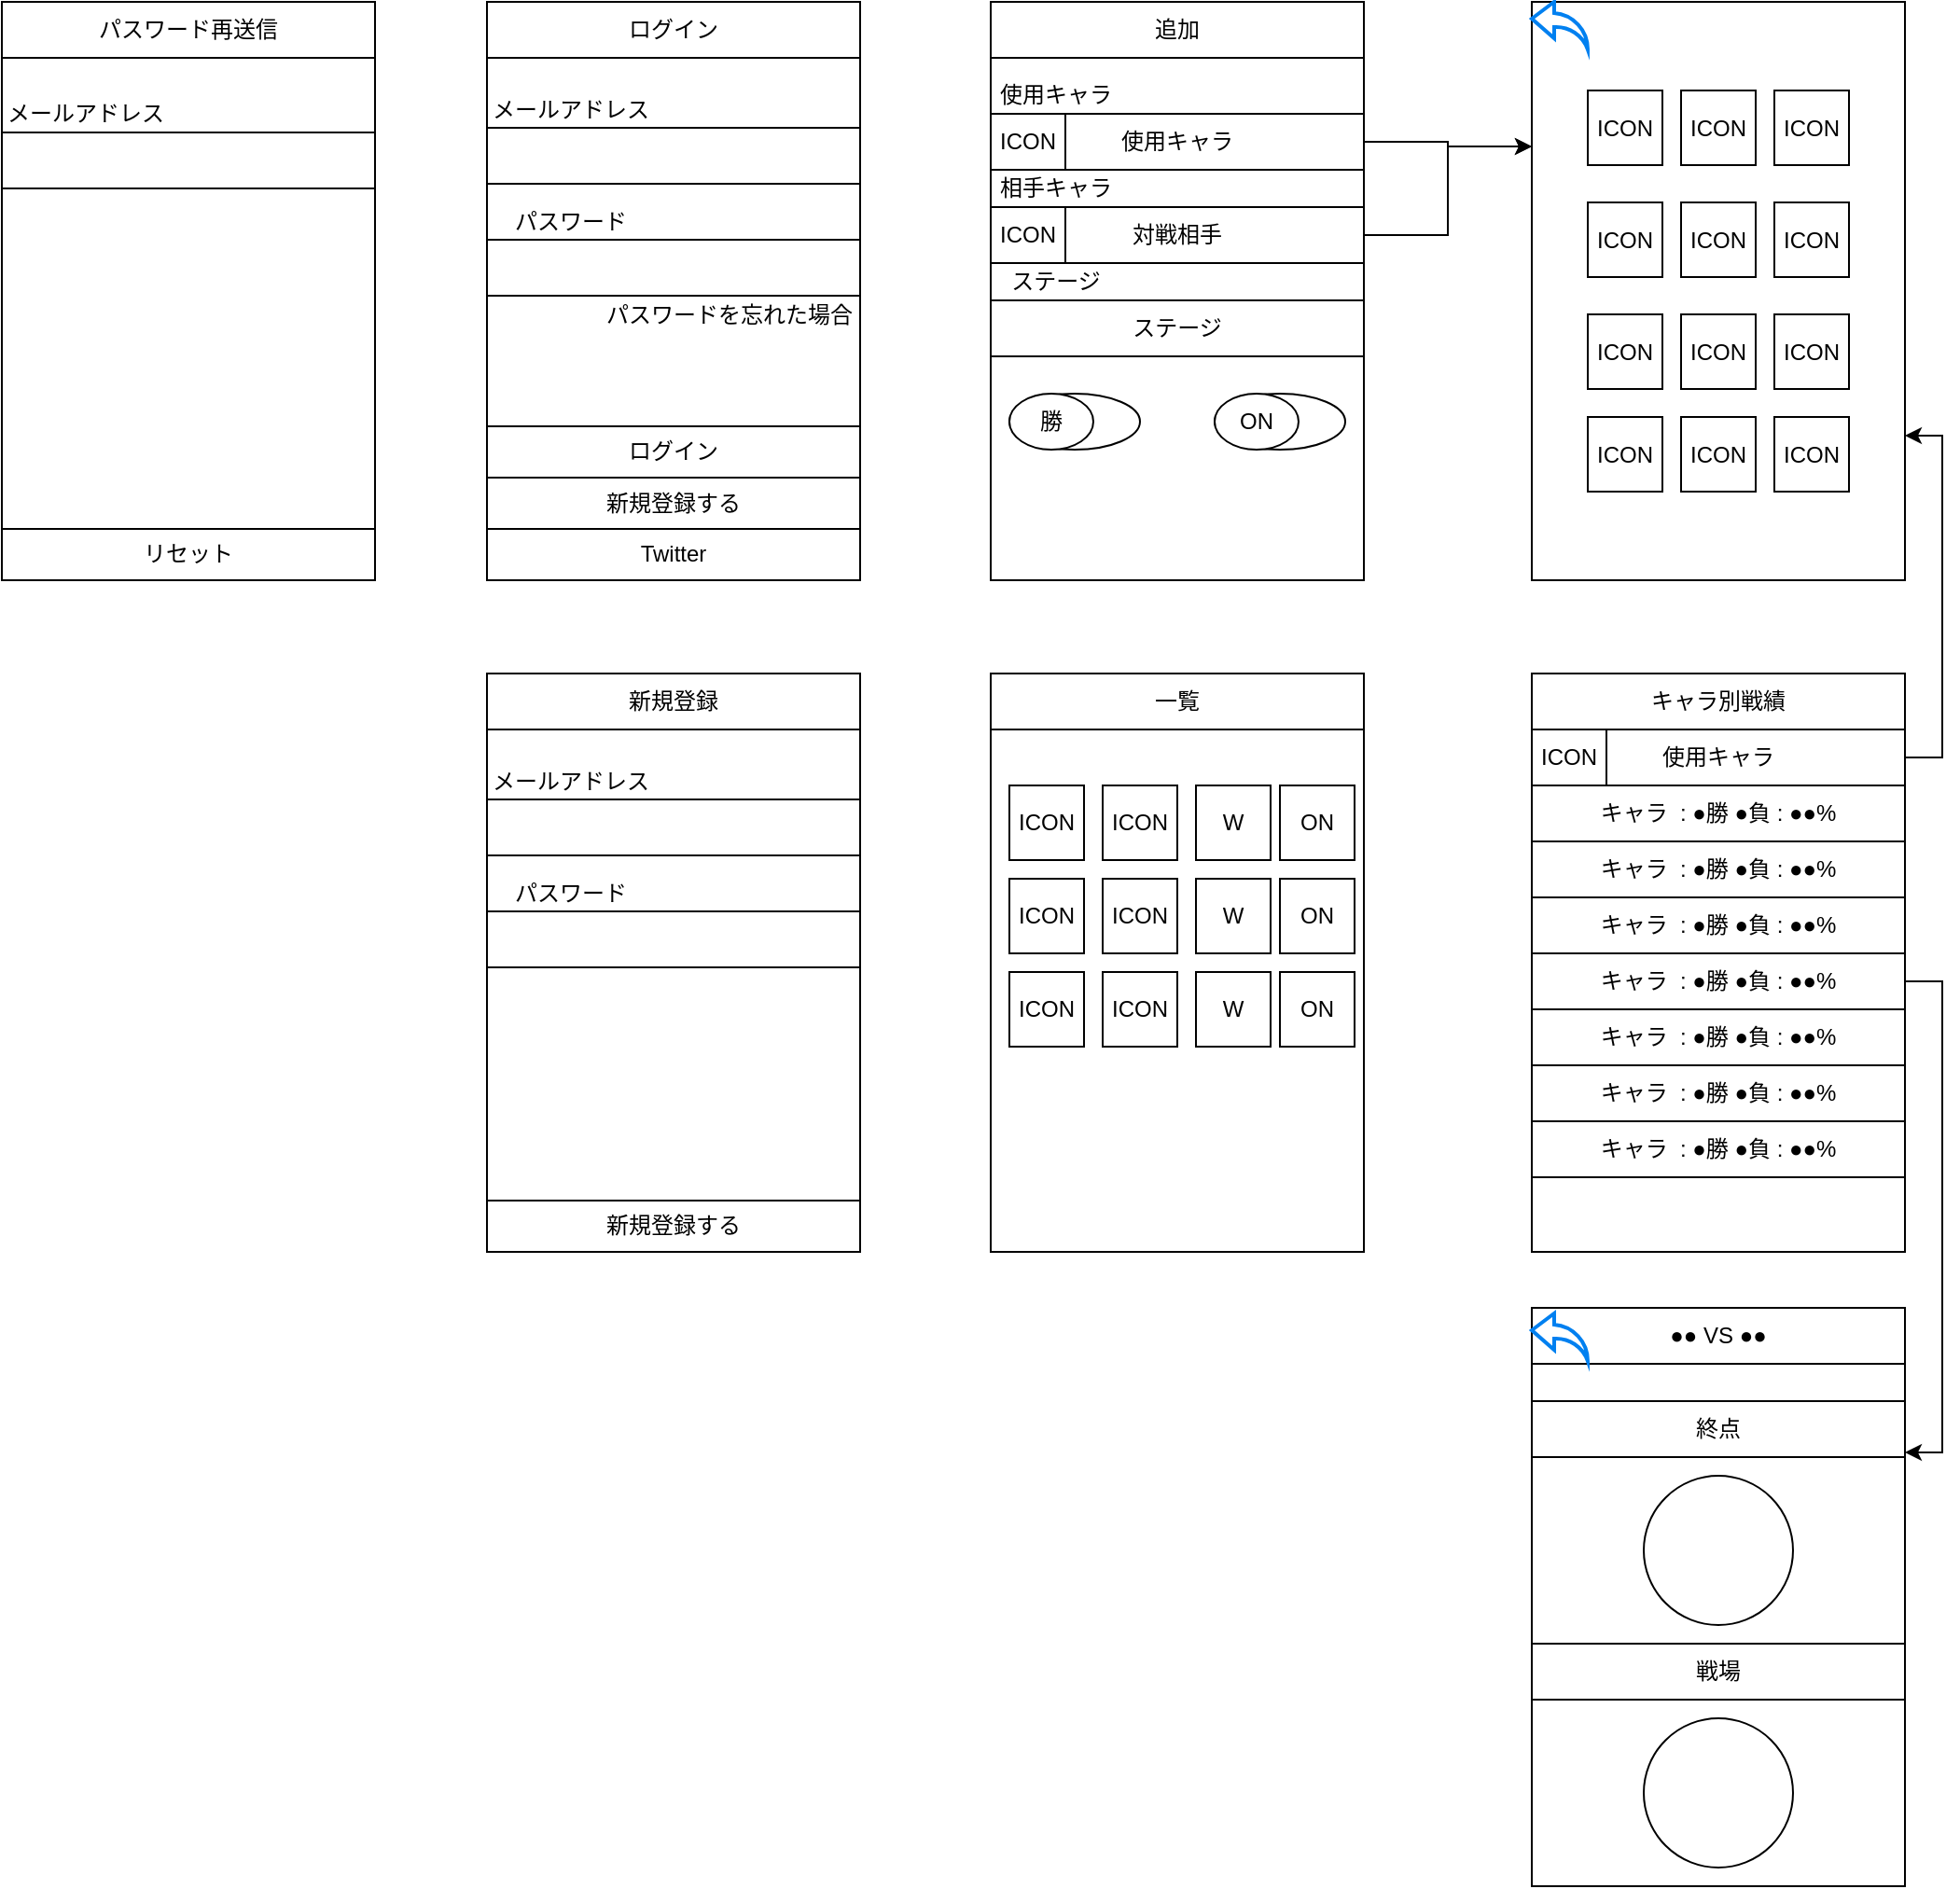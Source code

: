 <mxfile version="13.10.9" type="device"><diagram id="9KWXVrNEHaKZ48MSMlBI" name="Page-1"><mxGraphModel dx="1773" dy="662" grid="1" gridSize="10" guides="1" tooltips="1" connect="1" arrows="1" fold="1" page="1" pageScale="1" pageWidth="827" pageHeight="1169" math="0" shadow="0"><root><mxCell id="0"/><mxCell id="1" parent="0"/><mxCell id="yFdtprBbiDBVm-n-ogVW-1" value="" style="rounded=0;whiteSpace=wrap;html=1;" vertex="1" parent="1"><mxGeometry x="200" y="90" width="200" height="310" as="geometry"/></mxCell><mxCell id="yFdtprBbiDBVm-n-ogVW-2" value="追加" style="rounded=0;whiteSpace=wrap;html=1;" vertex="1" parent="1"><mxGeometry x="200" y="90" width="200" height="30" as="geometry"/></mxCell><mxCell id="yFdtprBbiDBVm-n-ogVW-3" value="" style="shape=image;html=1;verticalAlign=top;verticalLabelPosition=bottom;labelBackgroundColor=#ffffff;imageAspect=0;aspect=fixed;image=https://cdn4.iconfinder.com/data/icons/evil-icons-user-interface/64/menu-128.png" vertex="1" parent="1"><mxGeometry x="200" y="90" width="30" height="30" as="geometry"/></mxCell><mxCell id="yFdtprBbiDBVm-n-ogVW-51" style="edgeStyle=orthogonalEdgeStyle;rounded=0;orthogonalLoop=1;jettySize=auto;html=1;exitX=1;exitY=0.5;exitDx=0;exitDy=0;entryX=0;entryY=0.25;entryDx=0;entryDy=0;" edge="1" parent="1" source="yFdtprBbiDBVm-n-ogVW-4" target="yFdtprBbiDBVm-n-ogVW-19"><mxGeometry relative="1" as="geometry"/></mxCell><mxCell id="yFdtprBbiDBVm-n-ogVW-4" value="対戦相手" style="rounded=0;whiteSpace=wrap;html=1;" vertex="1" parent="1"><mxGeometry x="200" y="200" width="200" height="30" as="geometry"/></mxCell><mxCell id="yFdtprBbiDBVm-n-ogVW-5" value="相手キャラ" style="text;html=1;strokeColor=none;fillColor=none;align=center;verticalAlign=middle;whiteSpace=wrap;rounded=0;" vertex="1" parent="1"><mxGeometry x="200" y="180" width="70" height="20" as="geometry"/></mxCell><mxCell id="yFdtprBbiDBVm-n-ogVW-49" style="edgeStyle=orthogonalEdgeStyle;rounded=0;orthogonalLoop=1;jettySize=auto;html=1;exitX=1;exitY=0.5;exitDx=0;exitDy=0;entryX=0;entryY=0.25;entryDx=0;entryDy=0;" edge="1" parent="1" source="yFdtprBbiDBVm-n-ogVW-6" target="yFdtprBbiDBVm-n-ogVW-19"><mxGeometry relative="1" as="geometry"/></mxCell><mxCell id="yFdtprBbiDBVm-n-ogVW-6" value="使用キャラ" style="rounded=0;whiteSpace=wrap;html=1;" vertex="1" parent="1"><mxGeometry x="200" y="150" width="200" height="30" as="geometry"/></mxCell><mxCell id="yFdtprBbiDBVm-n-ogVW-7" value="使用キャラ" style="text;html=1;strokeColor=none;fillColor=none;align=center;verticalAlign=middle;whiteSpace=wrap;rounded=0;" vertex="1" parent="1"><mxGeometry x="200" y="130" width="70" height="20" as="geometry"/></mxCell><mxCell id="yFdtprBbiDBVm-n-ogVW-10" value="" style="ellipse;whiteSpace=wrap;html=1;" vertex="1" parent="1"><mxGeometry x="210" y="300" width="70" height="30" as="geometry"/></mxCell><mxCell id="yFdtprBbiDBVm-n-ogVW-11" value="勝" style="ellipse;whiteSpace=wrap;html=1;" vertex="1" parent="1"><mxGeometry x="210" y="300" width="45" height="30" as="geometry"/></mxCell><mxCell id="yFdtprBbiDBVm-n-ogVW-12" value="" style="ellipse;whiteSpace=wrap;html=1;" vertex="1" parent="1"><mxGeometry x="320" y="300" width="70" height="30" as="geometry"/></mxCell><mxCell id="yFdtprBbiDBVm-n-ogVW-13" value="ON" style="ellipse;whiteSpace=wrap;html=1;" vertex="1" parent="1"><mxGeometry x="320" y="300" width="45" height="30" as="geometry"/></mxCell><mxCell id="yFdtprBbiDBVm-n-ogVW-16" value="ステージ" style="rounded=0;whiteSpace=wrap;html=1;" vertex="1" parent="1"><mxGeometry x="200" y="250" width="200" height="30" as="geometry"/></mxCell><mxCell id="yFdtprBbiDBVm-n-ogVW-17" value="ステージ" style="text;html=1;strokeColor=none;fillColor=none;align=center;verticalAlign=middle;whiteSpace=wrap;rounded=0;" vertex="1" parent="1"><mxGeometry x="200" y="230" width="70" height="20" as="geometry"/></mxCell><mxCell id="yFdtprBbiDBVm-n-ogVW-18" value="" style="shape=image;html=1;verticalAlign=top;verticalLabelPosition=bottom;labelBackgroundColor=#ffffff;imageAspect=0;aspect=fixed;image=https://cdn1.iconfinder.com/data/icons/material-core/18/save-128.png;fontFamily=Helvetica;fontSize=12;fontColor=#000000;align=center;strokeColor=#000000;fillColor=#ffffff;" vertex="1" parent="1"><mxGeometry x="360" y="360" width="30" height="30" as="geometry"/></mxCell><mxCell id="yFdtprBbiDBVm-n-ogVW-19" value="" style="rounded=0;whiteSpace=wrap;html=1;" vertex="1" parent="1"><mxGeometry x="490" y="90" width="200" height="310" as="geometry"/></mxCell><mxCell id="yFdtprBbiDBVm-n-ogVW-33" value="ICON" style="rounded=0;whiteSpace=wrap;html=1;" vertex="1" parent="1"><mxGeometry x="520" y="137.5" width="40" height="40" as="geometry"/></mxCell><mxCell id="yFdtprBbiDBVm-n-ogVW-34" value="ICON" style="rounded=0;whiteSpace=wrap;html=1;" vertex="1" parent="1"><mxGeometry x="570" y="137.5" width="40" height="40" as="geometry"/></mxCell><mxCell id="yFdtprBbiDBVm-n-ogVW-35" value="ICON" style="rounded=0;whiteSpace=wrap;html=1;" vertex="1" parent="1"><mxGeometry x="620" y="137.5" width="40" height="40" as="geometry"/></mxCell><mxCell id="yFdtprBbiDBVm-n-ogVW-38" value="ICON" style="rounded=0;whiteSpace=wrap;html=1;" vertex="1" parent="1"><mxGeometry x="520" y="197.5" width="40" height="40" as="geometry"/></mxCell><mxCell id="yFdtprBbiDBVm-n-ogVW-39" value="ICON" style="rounded=0;whiteSpace=wrap;html=1;" vertex="1" parent="1"><mxGeometry x="570" y="197.5" width="40" height="40" as="geometry"/></mxCell><mxCell id="yFdtprBbiDBVm-n-ogVW-40" value="ICON" style="rounded=0;whiteSpace=wrap;html=1;" vertex="1" parent="1"><mxGeometry x="620" y="197.5" width="40" height="40" as="geometry"/></mxCell><mxCell id="yFdtprBbiDBVm-n-ogVW-41" value="ICON" style="rounded=0;whiteSpace=wrap;html=1;" vertex="1" parent="1"><mxGeometry x="520" y="257.5" width="40" height="40" as="geometry"/></mxCell><mxCell id="yFdtprBbiDBVm-n-ogVW-42" value="ICON" style="rounded=0;whiteSpace=wrap;html=1;" vertex="1" parent="1"><mxGeometry x="570" y="257.5" width="40" height="40" as="geometry"/></mxCell><mxCell id="yFdtprBbiDBVm-n-ogVW-43" value="ICON" style="rounded=0;whiteSpace=wrap;html=1;" vertex="1" parent="1"><mxGeometry x="620" y="257.5" width="40" height="40" as="geometry"/></mxCell><mxCell id="yFdtprBbiDBVm-n-ogVW-44" value="ICON" style="rounded=0;whiteSpace=wrap;html=1;" vertex="1" parent="1"><mxGeometry x="520" y="312.5" width="40" height="40" as="geometry"/></mxCell><mxCell id="yFdtprBbiDBVm-n-ogVW-45" value="ICON" style="rounded=0;whiteSpace=wrap;html=1;" vertex="1" parent="1"><mxGeometry x="570" y="312.5" width="40" height="40" as="geometry"/></mxCell><mxCell id="yFdtprBbiDBVm-n-ogVW-46" value="ICON" style="rounded=0;whiteSpace=wrap;html=1;" vertex="1" parent="1"><mxGeometry x="620" y="312.5" width="40" height="40" as="geometry"/></mxCell><mxCell id="yFdtprBbiDBVm-n-ogVW-47" value="ICON" style="rounded=0;whiteSpace=wrap;html=1;" vertex="1" parent="1"><mxGeometry x="200" y="150" width="40" height="30" as="geometry"/></mxCell><mxCell id="yFdtprBbiDBVm-n-ogVW-48" value="ICON" style="rounded=0;whiteSpace=wrap;html=1;" vertex="1" parent="1"><mxGeometry x="200" y="200" width="40" height="30" as="geometry"/></mxCell><mxCell id="yFdtprBbiDBVm-n-ogVW-69" value="" style="rounded=0;whiteSpace=wrap;html=1;" vertex="1" parent="1"><mxGeometry x="200" y="450" width="200" height="310" as="geometry"/></mxCell><mxCell id="yFdtprBbiDBVm-n-ogVW-70" value="一覧" style="rounded=0;whiteSpace=wrap;html=1;" vertex="1" parent="1"><mxGeometry x="200" y="450" width="200" height="30" as="geometry"/></mxCell><mxCell id="yFdtprBbiDBVm-n-ogVW-71" value="" style="shape=image;html=1;verticalAlign=top;verticalLabelPosition=bottom;labelBackgroundColor=#ffffff;imageAspect=0;aspect=fixed;image=https://cdn4.iconfinder.com/data/icons/evil-icons-user-interface/64/menu-128.png" vertex="1" parent="1"><mxGeometry x="200" y="450" width="30" height="30" as="geometry"/></mxCell><mxCell id="yFdtprBbiDBVm-n-ogVW-85" value="ICON" style="rounded=0;whiteSpace=wrap;html=1;" vertex="1" parent="1"><mxGeometry x="210" y="510" width="40" height="40" as="geometry"/></mxCell><mxCell id="yFdtprBbiDBVm-n-ogVW-86" value="ICON" style="rounded=0;whiteSpace=wrap;html=1;" vertex="1" parent="1"><mxGeometry x="260" y="510" width="40" height="40" as="geometry"/></mxCell><mxCell id="yFdtprBbiDBVm-n-ogVW-87" value="W" style="rounded=0;whiteSpace=wrap;html=1;" vertex="1" parent="1"><mxGeometry x="310" y="510" width="40" height="40" as="geometry"/></mxCell><mxCell id="yFdtprBbiDBVm-n-ogVW-88" value="ON" style="rounded=0;whiteSpace=wrap;html=1;" vertex="1" parent="1"><mxGeometry x="355" y="510" width="40" height="40" as="geometry"/></mxCell><mxCell id="yFdtprBbiDBVm-n-ogVW-90" value="ICON" style="rounded=0;whiteSpace=wrap;html=1;" vertex="1" parent="1"><mxGeometry x="210" y="560" width="40" height="40" as="geometry"/></mxCell><mxCell id="yFdtprBbiDBVm-n-ogVW-91" value="ICON" style="rounded=0;whiteSpace=wrap;html=1;" vertex="1" parent="1"><mxGeometry x="260" y="560" width="40" height="40" as="geometry"/></mxCell><mxCell id="yFdtprBbiDBVm-n-ogVW-92" value="W" style="rounded=0;whiteSpace=wrap;html=1;" vertex="1" parent="1"><mxGeometry x="310" y="560" width="40" height="40" as="geometry"/></mxCell><mxCell id="yFdtprBbiDBVm-n-ogVW-93" value="ON" style="rounded=0;whiteSpace=wrap;html=1;" vertex="1" parent="1"><mxGeometry x="355" y="560" width="40" height="40" as="geometry"/></mxCell><mxCell id="yFdtprBbiDBVm-n-ogVW-94" value="ICON" style="rounded=0;whiteSpace=wrap;html=1;" vertex="1" parent="1"><mxGeometry x="210" y="610" width="40" height="40" as="geometry"/></mxCell><mxCell id="yFdtprBbiDBVm-n-ogVW-95" value="ICON" style="rounded=0;whiteSpace=wrap;html=1;" vertex="1" parent="1"><mxGeometry x="260" y="610" width="40" height="40" as="geometry"/></mxCell><mxCell id="yFdtprBbiDBVm-n-ogVW-96" value="W" style="rounded=0;whiteSpace=wrap;html=1;" vertex="1" parent="1"><mxGeometry x="310" y="610" width="40" height="40" as="geometry"/></mxCell><mxCell id="yFdtprBbiDBVm-n-ogVW-97" value="ON" style="rounded=0;whiteSpace=wrap;html=1;" vertex="1" parent="1"><mxGeometry x="355" y="610" width="40" height="40" as="geometry"/></mxCell><mxCell id="yFdtprBbiDBVm-n-ogVW-98" value="" style="rounded=0;whiteSpace=wrap;html=1;" vertex="1" parent="1"><mxGeometry x="490" y="450" width="200" height="310" as="geometry"/></mxCell><mxCell id="yFdtprBbiDBVm-n-ogVW-99" value="キャラ別戦績" style="rounded=0;whiteSpace=wrap;html=1;" vertex="1" parent="1"><mxGeometry x="490" y="450" width="200" height="30" as="geometry"/></mxCell><mxCell id="yFdtprBbiDBVm-n-ogVW-100" value="" style="shape=image;html=1;verticalAlign=top;verticalLabelPosition=bottom;labelBackgroundColor=#ffffff;imageAspect=0;aspect=fixed;image=https://cdn4.iconfinder.com/data/icons/evil-icons-user-interface/64/menu-128.png" vertex="1" parent="1"><mxGeometry x="490" y="450" width="30" height="30" as="geometry"/></mxCell><mxCell id="yFdtprBbiDBVm-n-ogVW-118" style="edgeStyle=orthogonalEdgeStyle;rounded=0;orthogonalLoop=1;jettySize=auto;html=1;exitX=1;exitY=0.5;exitDx=0;exitDy=0;entryX=1;entryY=0.75;entryDx=0;entryDy=0;" edge="1" parent="1" source="yFdtprBbiDBVm-n-ogVW-115" target="yFdtprBbiDBVm-n-ogVW-19"><mxGeometry relative="1" as="geometry"/></mxCell><mxCell id="yFdtprBbiDBVm-n-ogVW-115" value="使用キャラ" style="rounded=0;whiteSpace=wrap;html=1;" vertex="1" parent="1"><mxGeometry x="490" y="480" width="200" height="30" as="geometry"/></mxCell><mxCell id="yFdtprBbiDBVm-n-ogVW-116" value="ICON" style="rounded=0;whiteSpace=wrap;html=1;" vertex="1" parent="1"><mxGeometry x="490" y="480" width="40" height="30" as="geometry"/></mxCell><mxCell id="yFdtprBbiDBVm-n-ogVW-119" value="キャラ&amp;nbsp; : ●勝 ●負 : ●●%" style="rounded=0;whiteSpace=wrap;html=1;" vertex="1" parent="1"><mxGeometry x="490" y="510" width="200" height="30" as="geometry"/></mxCell><mxCell id="yFdtprBbiDBVm-n-ogVW-120" value="キャラ&amp;nbsp; : ●勝 ●負 : ●●%" style="rounded=0;whiteSpace=wrap;html=1;" vertex="1" parent="1"><mxGeometry x="490" y="540" width="200" height="30" as="geometry"/></mxCell><mxCell id="yFdtprBbiDBVm-n-ogVW-121" value="キャラ&amp;nbsp; : ●勝 ●負 : ●●%" style="rounded=0;whiteSpace=wrap;html=1;" vertex="1" parent="1"><mxGeometry x="490" y="570" width="200" height="30" as="geometry"/></mxCell><mxCell id="yFdtprBbiDBVm-n-ogVW-127" style="edgeStyle=orthogonalEdgeStyle;rounded=0;orthogonalLoop=1;jettySize=auto;html=1;exitX=1;exitY=0.5;exitDx=0;exitDy=0;entryX=1;entryY=0.25;entryDx=0;entryDy=0;" edge="1" parent="1" source="yFdtprBbiDBVm-n-ogVW-122" target="yFdtprBbiDBVm-n-ogVW-126"><mxGeometry relative="1" as="geometry"/></mxCell><mxCell id="yFdtprBbiDBVm-n-ogVW-122" value="キャラ&amp;nbsp; : ●勝 ●負 : ●●%" style="rounded=0;whiteSpace=wrap;html=1;" vertex="1" parent="1"><mxGeometry x="490" y="600" width="200" height="30" as="geometry"/></mxCell><mxCell id="yFdtprBbiDBVm-n-ogVW-123" value="キャラ&amp;nbsp; : ●勝 ●負 : ●●%" style="rounded=0;whiteSpace=wrap;html=1;" vertex="1" parent="1"><mxGeometry x="490" y="630" width="200" height="30" as="geometry"/></mxCell><mxCell id="yFdtprBbiDBVm-n-ogVW-124" value="キャラ&amp;nbsp; : ●勝 ●負 : ●●%" style="rounded=0;whiteSpace=wrap;html=1;" vertex="1" parent="1"><mxGeometry x="490" y="660" width="200" height="30" as="geometry"/></mxCell><mxCell id="yFdtprBbiDBVm-n-ogVW-125" value="キャラ&amp;nbsp; : ●勝 ●負 : ●●%" style="rounded=0;whiteSpace=wrap;html=1;" vertex="1" parent="1"><mxGeometry x="490" y="690" width="200" height="30" as="geometry"/></mxCell><mxCell id="yFdtprBbiDBVm-n-ogVW-126" value="" style="rounded=0;whiteSpace=wrap;html=1;" vertex="1" parent="1"><mxGeometry x="490" y="790" width="200" height="310" as="geometry"/></mxCell><mxCell id="yFdtprBbiDBVm-n-ogVW-129" value="" style="rounded=0;whiteSpace=wrap;html=1;" vertex="1" parent="1"><mxGeometry x="490" y="840" width="200" height="130" as="geometry"/></mxCell><mxCell id="yFdtprBbiDBVm-n-ogVW-130" value="終点" style="rounded=0;whiteSpace=wrap;html=1;" vertex="1" parent="1"><mxGeometry x="490" y="840" width="200" height="30" as="geometry"/></mxCell><mxCell id="yFdtprBbiDBVm-n-ogVW-128" value="" style="ellipse;whiteSpace=wrap;html=1;aspect=fixed;" vertex="1" parent="1"><mxGeometry x="550" y="880" width="80" height="80" as="geometry"/></mxCell><mxCell id="yFdtprBbiDBVm-n-ogVW-131" value="" style="rounded=0;whiteSpace=wrap;html=1;" vertex="1" parent="1"><mxGeometry x="490" y="970" width="200" height="130" as="geometry"/></mxCell><mxCell id="yFdtprBbiDBVm-n-ogVW-132" value="戦場" style="rounded=0;whiteSpace=wrap;html=1;" vertex="1" parent="1"><mxGeometry x="490" y="970" width="200" height="30" as="geometry"/></mxCell><mxCell id="yFdtprBbiDBVm-n-ogVW-133" value="" style="ellipse;whiteSpace=wrap;html=1;aspect=fixed;" vertex="1" parent="1"><mxGeometry x="550" y="1010" width="80" height="80" as="geometry"/></mxCell><mxCell id="yFdtprBbiDBVm-n-ogVW-134" value="●● VS ●●" style="rounded=0;whiteSpace=wrap;html=1;" vertex="1" parent="1"><mxGeometry x="490" y="790" width="200" height="30" as="geometry"/></mxCell><mxCell id="yFdtprBbiDBVm-n-ogVW-135" value="" style="html=1;verticalLabelPosition=bottom;align=center;labelBackgroundColor=#ffffff;verticalAlign=top;strokeWidth=2;strokeColor=#0080F0;shadow=0;dashed=0;shape=mxgraph.ios7.icons.back;" vertex="1" parent="1"><mxGeometry x="490" y="793" width="30" height="25.5" as="geometry"/></mxCell><mxCell id="yFdtprBbiDBVm-n-ogVW-136" value="" style="html=1;verticalLabelPosition=bottom;align=center;labelBackgroundColor=#ffffff;verticalAlign=top;strokeWidth=2;strokeColor=#0080F0;shadow=0;dashed=0;shape=mxgraph.ios7.icons.back;" vertex="1" parent="1"><mxGeometry x="490" y="90" width="30" height="25.5" as="geometry"/></mxCell><mxCell id="yFdtprBbiDBVm-n-ogVW-137" value="" style="rounded=0;whiteSpace=wrap;html=1;" vertex="1" parent="1"><mxGeometry x="-70" y="90" width="200" height="310" as="geometry"/></mxCell><mxCell id="yFdtprBbiDBVm-n-ogVW-153" value="" style="rounded=0;whiteSpace=wrap;html=1;" vertex="1" parent="1"><mxGeometry x="-70" y="157.5" width="200" height="30" as="geometry"/></mxCell><mxCell id="yFdtprBbiDBVm-n-ogVW-154" value="メールアドレス" style="text;html=1;strokeColor=none;fillColor=none;align=center;verticalAlign=middle;whiteSpace=wrap;rounded=0;" vertex="1" parent="1"><mxGeometry x="-70" y="137.5" width="90" height="20" as="geometry"/></mxCell><mxCell id="yFdtprBbiDBVm-n-ogVW-156" value="" style="rounded=0;whiteSpace=wrap;html=1;" vertex="1" parent="1"><mxGeometry x="-70" y="217.5" width="200" height="30" as="geometry"/></mxCell><mxCell id="yFdtprBbiDBVm-n-ogVW-157" value="パスワード" style="text;html=1;strokeColor=none;fillColor=none;align=center;verticalAlign=middle;whiteSpace=wrap;rounded=0;" vertex="1" parent="1"><mxGeometry x="-70" y="197.5" width="90" height="20" as="geometry"/></mxCell><mxCell id="yFdtprBbiDBVm-n-ogVW-158" value="ログイン" style="rounded=0;whiteSpace=wrap;html=1;" vertex="1" parent="1"><mxGeometry x="-70" y="317.5" width="200" height="27.5" as="geometry"/></mxCell><mxCell id="yFdtprBbiDBVm-n-ogVW-159" value="Twitter" style="rounded=0;whiteSpace=wrap;html=1;" vertex="1" parent="1"><mxGeometry x="-70" y="372.5" width="200" height="27.5" as="geometry"/></mxCell><mxCell id="yFdtprBbiDBVm-n-ogVW-160" value="パスワードを忘れた場合" style="text;html=1;strokeColor=none;fillColor=none;align=center;verticalAlign=middle;whiteSpace=wrap;rounded=0;" vertex="1" parent="1"><mxGeometry x="-10" y="247.5" width="140" height="20" as="geometry"/></mxCell><mxCell id="yFdtprBbiDBVm-n-ogVW-161" value="新規登録する" style="rounded=0;whiteSpace=wrap;html=1;" vertex="1" parent="1"><mxGeometry x="-70" y="345" width="200" height="27.5" as="geometry"/></mxCell><mxCell id="yFdtprBbiDBVm-n-ogVW-162" value="" style="rounded=0;whiteSpace=wrap;html=1;" vertex="1" parent="1"><mxGeometry x="-70" y="450" width="200" height="310" as="geometry"/></mxCell><mxCell id="yFdtprBbiDBVm-n-ogVW-163" value="" style="rounded=0;whiteSpace=wrap;html=1;" vertex="1" parent="1"><mxGeometry x="-70" y="517.5" width="200" height="30" as="geometry"/></mxCell><mxCell id="yFdtprBbiDBVm-n-ogVW-164" value="メールアドレス" style="text;html=1;strokeColor=none;fillColor=none;align=center;verticalAlign=middle;whiteSpace=wrap;rounded=0;" vertex="1" parent="1"><mxGeometry x="-70" y="497.5" width="90" height="20" as="geometry"/></mxCell><mxCell id="yFdtprBbiDBVm-n-ogVW-165" value="" style="rounded=0;whiteSpace=wrap;html=1;" vertex="1" parent="1"><mxGeometry x="-70" y="577.5" width="200" height="30" as="geometry"/></mxCell><mxCell id="yFdtprBbiDBVm-n-ogVW-166" value="パスワード" style="text;html=1;strokeColor=none;fillColor=none;align=center;verticalAlign=middle;whiteSpace=wrap;rounded=0;" vertex="1" parent="1"><mxGeometry x="-70" y="557.5" width="90" height="20" as="geometry"/></mxCell><mxCell id="yFdtprBbiDBVm-n-ogVW-171" value="ログイン" style="rounded=0;whiteSpace=wrap;html=1;" vertex="1" parent="1"><mxGeometry x="-70" y="90" width="200" height="30" as="geometry"/></mxCell><mxCell id="yFdtprBbiDBVm-n-ogVW-172" value="新規登録" style="rounded=0;whiteSpace=wrap;html=1;" vertex="1" parent="1"><mxGeometry x="-70" y="450" width="200" height="30" as="geometry"/></mxCell><mxCell id="yFdtprBbiDBVm-n-ogVW-173" value="新規登録する" style="rounded=0;whiteSpace=wrap;html=1;" vertex="1" parent="1"><mxGeometry x="-70" y="732.5" width="200" height="27.5" as="geometry"/></mxCell><mxCell id="yFdtprBbiDBVm-n-ogVW-174" value="" style="rounded=0;whiteSpace=wrap;html=1;" vertex="1" parent="1"><mxGeometry x="-330" y="90" width="200" height="310" as="geometry"/></mxCell><mxCell id="yFdtprBbiDBVm-n-ogVW-175" value="" style="rounded=0;whiteSpace=wrap;html=1;" vertex="1" parent="1"><mxGeometry x="-330" y="160" width="200" height="30" as="geometry"/></mxCell><mxCell id="yFdtprBbiDBVm-n-ogVW-176" value="メールアドレス" style="text;html=1;strokeColor=none;fillColor=none;align=center;verticalAlign=middle;whiteSpace=wrap;rounded=0;" vertex="1" parent="1"><mxGeometry x="-330" y="140" width="90" height="20" as="geometry"/></mxCell><mxCell id="yFdtprBbiDBVm-n-ogVW-183" value="パスワード再送信" style="rounded=0;whiteSpace=wrap;html=1;" vertex="1" parent="1"><mxGeometry x="-330" y="90" width="200" height="30" as="geometry"/></mxCell><mxCell id="yFdtprBbiDBVm-n-ogVW-187" value="リセット" style="rounded=0;whiteSpace=wrap;html=1;" vertex="1" parent="1"><mxGeometry x="-330" y="372.5" width="200" height="27.5" as="geometry"/></mxCell></root></mxGraphModel></diagram></mxfile>